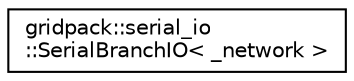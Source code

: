 digraph "Graphical Class Hierarchy"
{
  edge [fontname="Helvetica",fontsize="10",labelfontname="Helvetica",labelfontsize="10"];
  node [fontname="Helvetica",fontsize="10",shape=record];
  rankdir="LR";
  Node1 [label="gridpack::serial_io\l::SerialBranchIO\< _network \>",height=0.2,width=0.4,color="black", fillcolor="white", style="filled",URL="$classgridpack_1_1serial__io_1_1_serial_branch_i_o.html"];
}
